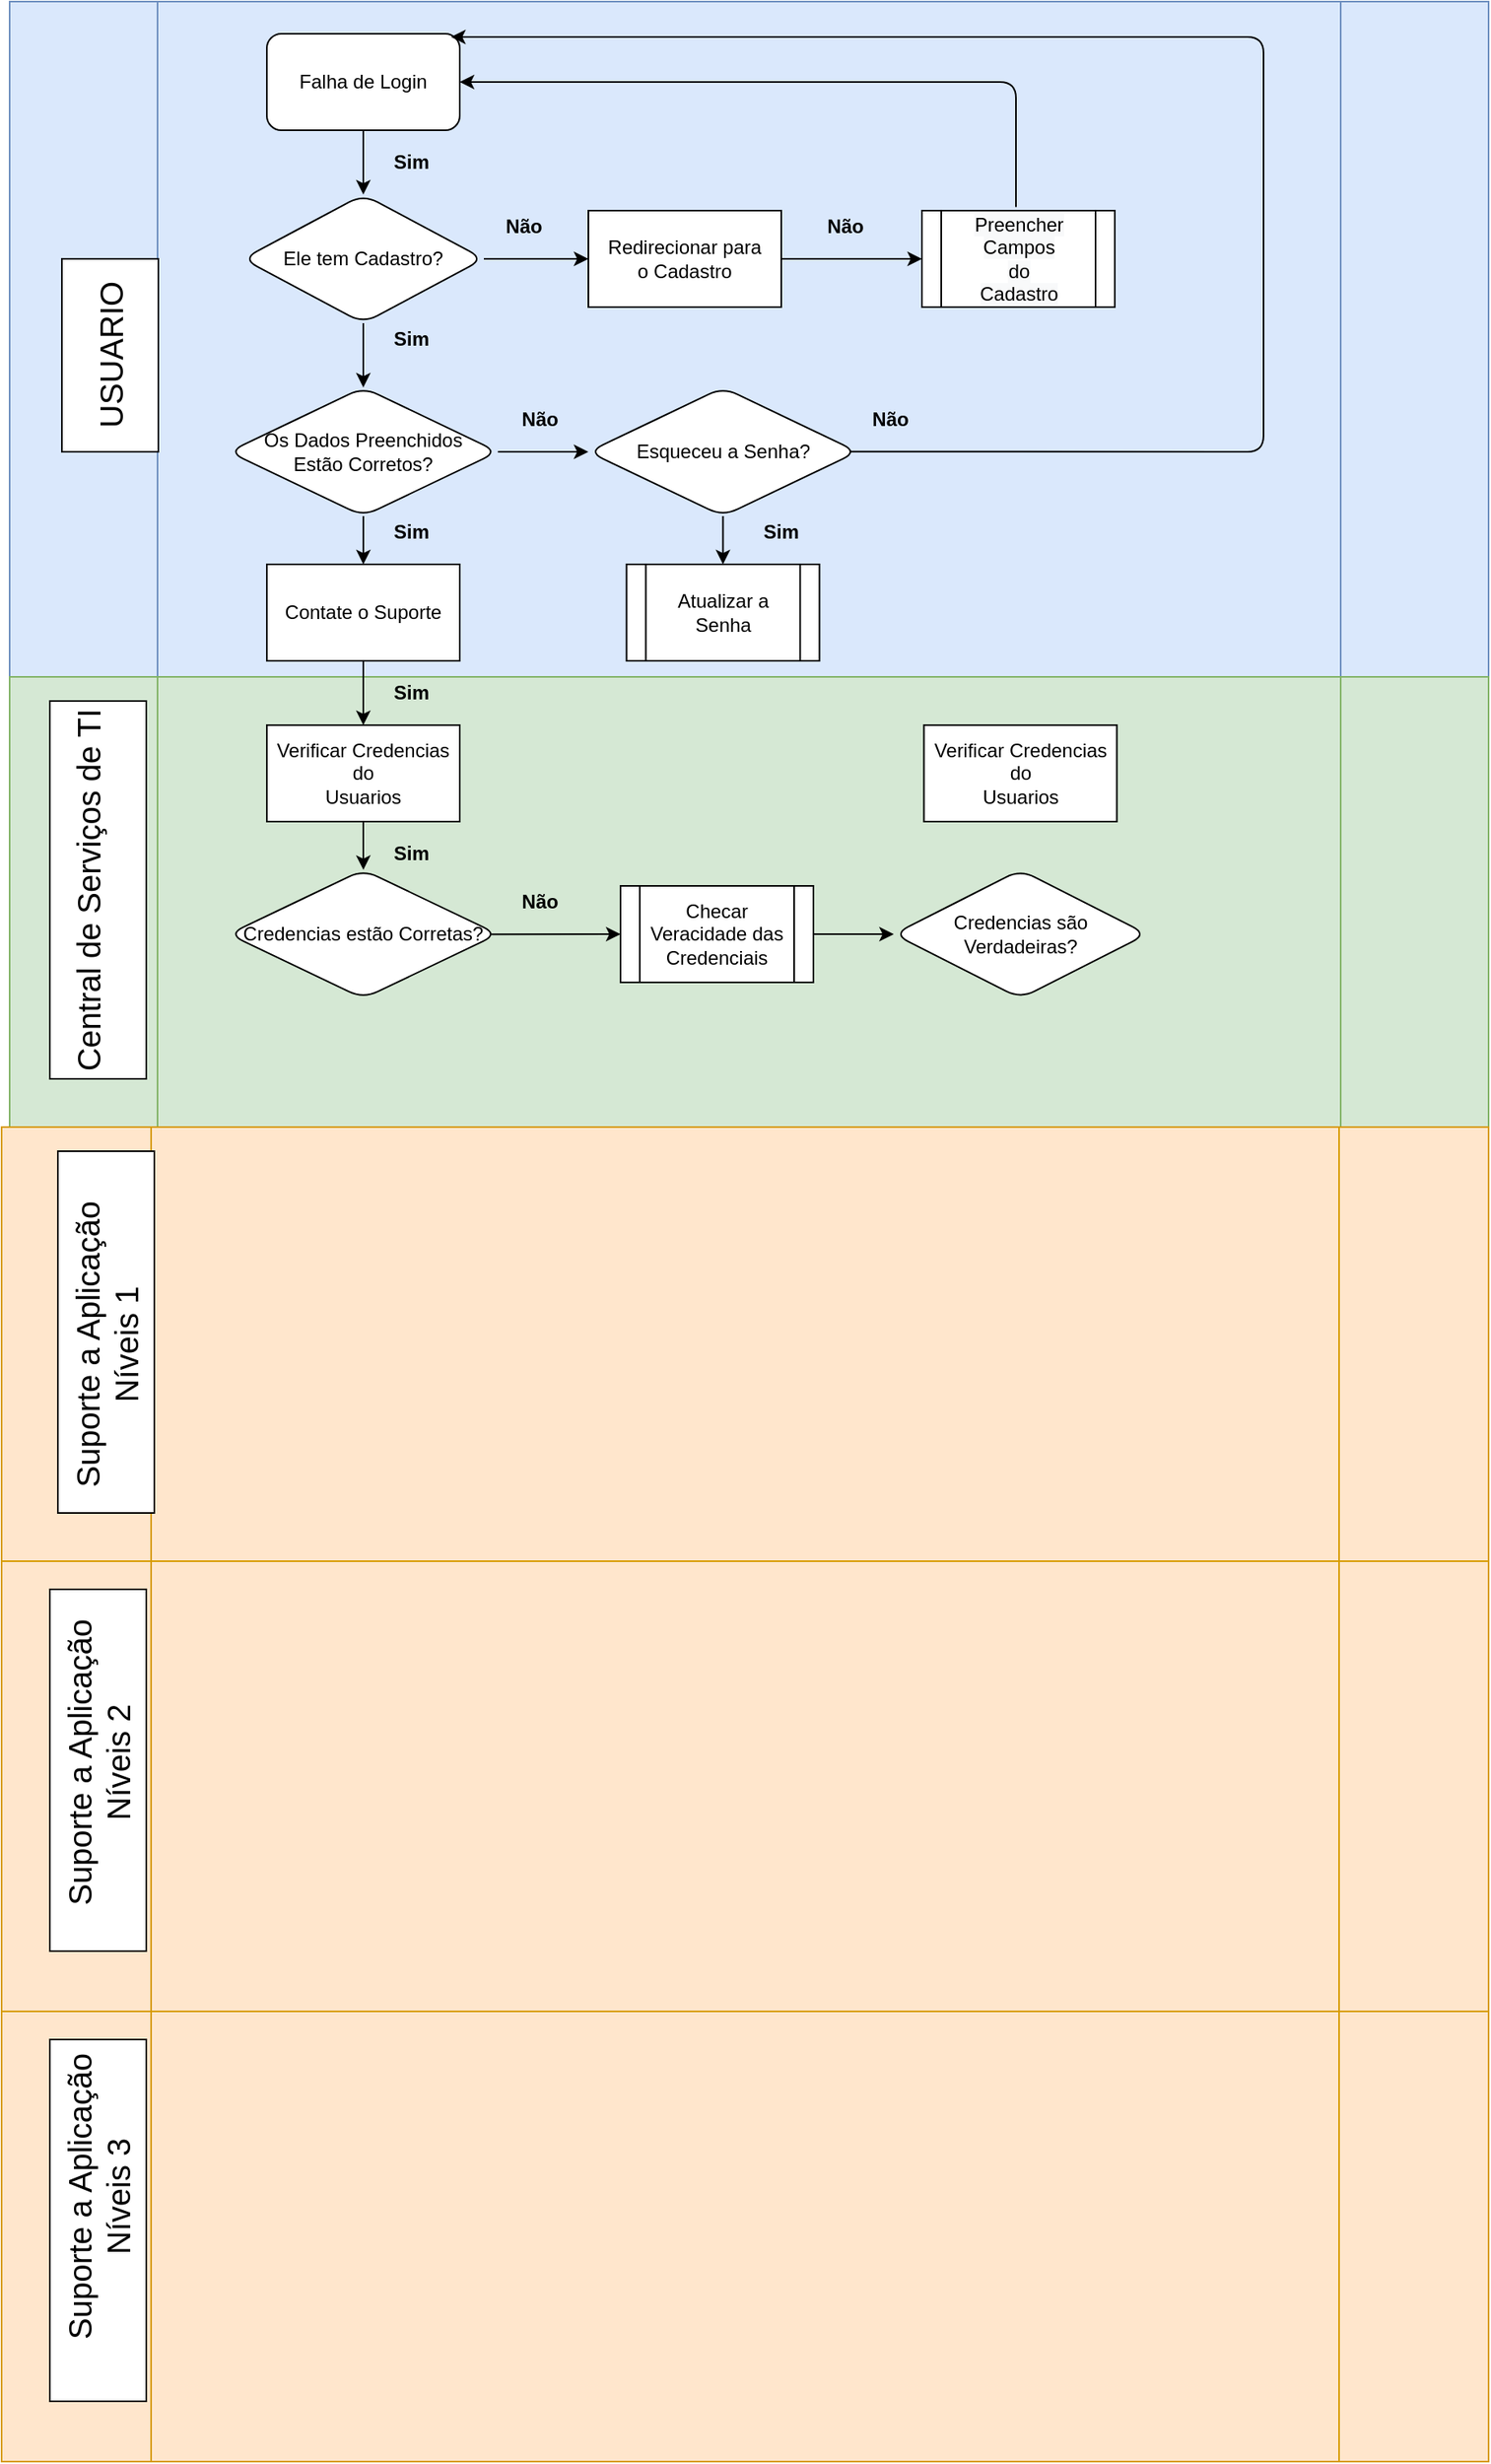 <mxfile version="14.6.12" type="github">
  <diagram id="fxetx4OoZ5X_kTdKoYz4" name="Page-1">
    <mxGraphModel dx="1806" dy="553" grid="1" gridSize="10" guides="1" tooltips="1" connect="1" arrows="1" fold="1" page="1" pageScale="1" pageWidth="827" pageHeight="1169" math="0" shadow="0">
      <root>
        <mxCell id="0" />
        <mxCell id="1" parent="0" />
        <mxCell id="hYOv2v-Nhsj0v9cPK5zJ-5" value="" style="shape=process;whiteSpace=wrap;html=1;backgroundOutline=1;fillColor=#dae8fc;strokeColor=#6c8ebf;" vertex="1" parent="1">
          <mxGeometry width="920" height="420" as="geometry" />
        </mxCell>
        <mxCell id="hYOv2v-Nhsj0v9cPK5zJ-9" value="" style="shape=process;whiteSpace=wrap;html=1;backgroundOutline=1;fillColor=#d5e8d4;strokeColor=#82b366;" vertex="1" parent="1">
          <mxGeometry y="420" width="920" height="280" as="geometry" />
        </mxCell>
        <mxCell id="hYOv2v-Nhsj0v9cPK5zJ-10" value="" style="shape=process;whiteSpace=wrap;html=1;backgroundOutline=1;fillColor=#ffe6cc;strokeColor=#d79b00;" vertex="1" parent="1">
          <mxGeometry x="-5" y="700" width="925" height="280" as="geometry" />
        </mxCell>
        <mxCell id="hYOv2v-Nhsj0v9cPK5zJ-13" value="" style="rounded=0;whiteSpace=wrap;html=1;rotation=-90;" vertex="1" parent="1">
          <mxGeometry x="2.5" y="190" width="120" height="60" as="geometry" />
        </mxCell>
        <mxCell id="hYOv2v-Nhsj0v9cPK5zJ-8" value="&lt;font style=&quot;font-size: 20px&quot;&gt;USUARIO&lt;/font&gt;" style="text;html=1;strokeColor=none;fillColor=none;align=center;verticalAlign=middle;whiteSpace=wrap;rounded=0;rotation=-90;" vertex="1" parent="1">
          <mxGeometry x="-37.5" y="210" width="200" height="20" as="geometry" />
        </mxCell>
        <mxCell id="hYOv2v-Nhsj0v9cPK5zJ-14" value="" style="rounded=0;whiteSpace=wrap;html=1;rotation=-90;" vertex="1" parent="1">
          <mxGeometry x="-62.5" y="522.5" width="235" height="60" as="geometry" />
        </mxCell>
        <mxCell id="hYOv2v-Nhsj0v9cPK5zJ-11" value="&lt;font style=&quot;font-size: 20px&quot;&gt;Central de Serviços de TI&lt;br&gt;&lt;br&gt;&lt;/font&gt;" style="text;html=1;strokeColor=none;fillColor=none;align=center;verticalAlign=middle;whiteSpace=wrap;rounded=0;rotation=-90;" vertex="1" parent="1">
          <mxGeometry x="-60" y="527.5" width="240" height="50" as="geometry" />
        </mxCell>
        <mxCell id="hYOv2v-Nhsj0v9cPK5zJ-16" value="" style="rounded=0;whiteSpace=wrap;html=1;rotation=-90;" vertex="1" parent="1">
          <mxGeometry x="-52.5" y="797.5" width="225" height="60" as="geometry" />
        </mxCell>
        <mxCell id="hYOv2v-Nhsj0v9cPK5zJ-12" value="&lt;font style=&quot;font-size: 20px&quot;&gt;Suporte a Aplicação&lt;br&gt;Níveis 1&lt;br&gt;&lt;/font&gt;" style="text;html=1;strokeColor=none;fillColor=none;align=center;verticalAlign=middle;whiteSpace=wrap;rounded=0;rotation=-90;" vertex="1" parent="1">
          <mxGeometry x="-75" y="810.0" width="270" height="50" as="geometry" />
        </mxCell>
        <mxCell id="hYOv2v-Nhsj0v9cPK5zJ-18" value="" style="shape=process;whiteSpace=wrap;html=1;backgroundOutline=1;fillColor=#ffe6cc;strokeColor=#d79b00;" vertex="1" parent="1">
          <mxGeometry x="-5" y="970" width="925" height="280" as="geometry" />
        </mxCell>
        <mxCell id="hYOv2v-Nhsj0v9cPK5zJ-19" value="" style="shape=process;whiteSpace=wrap;html=1;backgroundOutline=1;fillColor=#ffe6cc;strokeColor=#d79b00;" vertex="1" parent="1">
          <mxGeometry x="-5" y="1250" width="925" height="280" as="geometry" />
        </mxCell>
        <mxCell id="hYOv2v-Nhsj0v9cPK5zJ-20" value="" style="rounded=0;whiteSpace=wrap;html=1;rotation=-90;" vertex="1" parent="1">
          <mxGeometry x="-57.5" y="1070.0" width="225" height="60" as="geometry" />
        </mxCell>
        <mxCell id="hYOv2v-Nhsj0v9cPK5zJ-21" value="" style="rounded=0;whiteSpace=wrap;html=1;rotation=-90;" vertex="1" parent="1">
          <mxGeometry x="-57.5" y="1350.0" width="225" height="60" as="geometry" />
        </mxCell>
        <mxCell id="hYOv2v-Nhsj0v9cPK5zJ-22" value="&lt;font style=&quot;font-size: 20px&quot;&gt;Suporte a Aplicação&lt;br&gt;Níveis 2&lt;br&gt;&lt;/font&gt;" style="text;html=1;strokeColor=none;fillColor=none;align=center;verticalAlign=middle;whiteSpace=wrap;rounded=0;rotation=-90;" vertex="1" parent="1">
          <mxGeometry x="-80" y="1070.0" width="270" height="50" as="geometry" />
        </mxCell>
        <mxCell id="hYOv2v-Nhsj0v9cPK5zJ-23" value="&lt;font style=&quot;font-size: 20px&quot;&gt;Suporte a Aplicação&lt;br&gt;Níveis 3&lt;br&gt;&lt;/font&gt;" style="text;html=1;strokeColor=none;fillColor=none;align=center;verticalAlign=middle;whiteSpace=wrap;rounded=0;rotation=-90;" vertex="1" parent="1">
          <mxGeometry x="-80" y="1340.0" width="270" height="50" as="geometry" />
        </mxCell>
        <mxCell id="hYOv2v-Nhsj0v9cPK5zJ-34" value="" style="edgeStyle=orthogonalEdgeStyle;rounded=0;orthogonalLoop=1;jettySize=auto;html=1;" edge="1" parent="1" source="hYOv2v-Nhsj0v9cPK5zJ-28" target="hYOv2v-Nhsj0v9cPK5zJ-33">
          <mxGeometry relative="1" as="geometry" />
        </mxCell>
        <mxCell id="hYOv2v-Nhsj0v9cPK5zJ-28" value="Falha de Login" style="rounded=1;whiteSpace=wrap;html=1;" vertex="1" parent="1">
          <mxGeometry x="160" y="20" width="120" height="60" as="geometry" />
        </mxCell>
        <mxCell id="hYOv2v-Nhsj0v9cPK5zJ-42" style="edgeStyle=orthogonalEdgeStyle;rounded=0;orthogonalLoop=1;jettySize=auto;html=1;" edge="1" parent="1" source="hYOv2v-Nhsj0v9cPK5zJ-33" target="hYOv2v-Nhsj0v9cPK5zJ-41">
          <mxGeometry relative="1" as="geometry" />
        </mxCell>
        <mxCell id="hYOv2v-Nhsj0v9cPK5zJ-51" style="edgeStyle=orthogonalEdgeStyle;rounded=0;orthogonalLoop=1;jettySize=auto;html=1;entryX=0.5;entryY=0;entryDx=0;entryDy=0;" edge="1" parent="1" source="hYOv2v-Nhsj0v9cPK5zJ-33" target="hYOv2v-Nhsj0v9cPK5zJ-52">
          <mxGeometry relative="1" as="geometry">
            <mxPoint x="220" y="250.0" as="targetPoint" />
          </mxGeometry>
        </mxCell>
        <mxCell id="hYOv2v-Nhsj0v9cPK5zJ-33" value="Ele tem Cadastro?" style="rhombus;whiteSpace=wrap;html=1;rounded=1;" vertex="1" parent="1">
          <mxGeometry x="145" y="120" width="150" height="80" as="geometry" />
        </mxCell>
        <mxCell id="hYOv2v-Nhsj0v9cPK5zJ-45" value="" style="edgeStyle=orthogonalEdgeStyle;rounded=0;orthogonalLoop=1;jettySize=auto;html=1;entryX=0;entryY=0.5;entryDx=0;entryDy=0;" edge="1" parent="1" source="hYOv2v-Nhsj0v9cPK5zJ-41" target="hYOv2v-Nhsj0v9cPK5zJ-74">
          <mxGeometry relative="1" as="geometry">
            <mxPoint x="560" y="160.0" as="targetPoint" />
          </mxGeometry>
        </mxCell>
        <mxCell id="hYOv2v-Nhsj0v9cPK5zJ-41" value="Redirecionar para&lt;br&gt;o Cadastro" style="rounded=0;whiteSpace=wrap;html=1;" vertex="1" parent="1">
          <mxGeometry x="360" y="130" width="120" height="60" as="geometry" />
        </mxCell>
        <mxCell id="hYOv2v-Nhsj0v9cPK5zJ-43" value="&lt;b&gt;Não&lt;/b&gt;" style="text;html=1;strokeColor=none;fillColor=none;align=center;verticalAlign=middle;whiteSpace=wrap;rounded=0;" vertex="1" parent="1">
          <mxGeometry x="300" y="130" width="40" height="20" as="geometry" />
        </mxCell>
        <mxCell id="hYOv2v-Nhsj0v9cPK5zJ-48" value="" style="endArrow=classic;html=1;entryX=1;entryY=0.5;entryDx=0;entryDy=0;exitX=0.55;exitY=-0.038;exitDx=0;exitDy=0;exitPerimeter=0;" edge="1" parent="1" target="hYOv2v-Nhsj0v9cPK5zJ-28">
          <mxGeometry width="50" height="50" relative="1" as="geometry">
            <mxPoint x="626" y="127.72" as="sourcePoint" />
            <mxPoint x="680" y="60" as="targetPoint" />
            <Array as="points">
              <mxPoint x="626" y="50" />
              <mxPoint x="470" y="50" />
            </Array>
          </mxGeometry>
        </mxCell>
        <mxCell id="hYOv2v-Nhsj0v9cPK5zJ-58" style="edgeStyle=orthogonalEdgeStyle;rounded=0;orthogonalLoop=1;jettySize=auto;html=1;" edge="1" parent="1" source="hYOv2v-Nhsj0v9cPK5zJ-52" target="hYOv2v-Nhsj0v9cPK5zJ-54">
          <mxGeometry relative="1" as="geometry" />
        </mxCell>
        <mxCell id="hYOv2v-Nhsj0v9cPK5zJ-71" style="edgeStyle=orthogonalEdgeStyle;rounded=0;orthogonalLoop=1;jettySize=auto;html=1;" edge="1" parent="1" source="hYOv2v-Nhsj0v9cPK5zJ-52" target="hYOv2v-Nhsj0v9cPK5zJ-70">
          <mxGeometry relative="1" as="geometry" />
        </mxCell>
        <mxCell id="hYOv2v-Nhsj0v9cPK5zJ-52" value="Os Dados Preenchidos&lt;br&gt;Estão Corretos?" style="rhombus;whiteSpace=wrap;html=1;rounded=1;" vertex="1" parent="1">
          <mxGeometry x="136.25" y="240" width="167.5" height="80" as="geometry" />
        </mxCell>
        <mxCell id="hYOv2v-Nhsj0v9cPK5zJ-65" style="edgeStyle=orthogonalEdgeStyle;rounded=0;orthogonalLoop=1;jettySize=auto;html=1;entryX=0.5;entryY=0;entryDx=0;entryDy=0;" edge="1" parent="1" source="hYOv2v-Nhsj0v9cPK5zJ-54" target="hYOv2v-Nhsj0v9cPK5zJ-75">
          <mxGeometry relative="1" as="geometry">
            <mxPoint x="443.75" y="350.0" as="targetPoint" />
          </mxGeometry>
        </mxCell>
        <mxCell id="hYOv2v-Nhsj0v9cPK5zJ-54" value="Esqueceu a Senha?" style="rhombus;whiteSpace=wrap;html=1;rounded=1;" vertex="1" parent="1">
          <mxGeometry x="360" y="240" width="167.5" height="80" as="geometry" />
        </mxCell>
        <mxCell id="hYOv2v-Nhsj0v9cPK5zJ-57" value="" style="endArrow=classic;html=1;exitX=0.97;exitY=0.498;exitDx=0;exitDy=0;exitPerimeter=0;entryX=0.955;entryY=0.033;entryDx=0;entryDy=0;entryPerimeter=0;" edge="1" parent="1" source="hYOv2v-Nhsj0v9cPK5zJ-54" target="hYOv2v-Nhsj0v9cPK5zJ-28">
          <mxGeometry width="50" height="50" relative="1" as="geometry">
            <mxPoint x="550" y="310" as="sourcePoint" />
            <mxPoint x="600" y="260" as="targetPoint" />
            <Array as="points">
              <mxPoint x="780" y="280" />
              <mxPoint x="780" y="160" />
              <mxPoint x="780" y="22" />
            </Array>
          </mxGeometry>
        </mxCell>
        <mxCell id="hYOv2v-Nhsj0v9cPK5zJ-59" value="&lt;b&gt;Não&lt;/b&gt;" style="text;html=1;strokeColor=none;fillColor=none;align=center;verticalAlign=middle;whiteSpace=wrap;rounded=0;shadow=0;" vertex="1" parent="1">
          <mxGeometry x="500" y="130" width="40" height="20" as="geometry" />
        </mxCell>
        <mxCell id="hYOv2v-Nhsj0v9cPK5zJ-60" value="&lt;b&gt;Não&lt;/b&gt;" style="text;html=1;strokeColor=none;fillColor=none;align=center;verticalAlign=middle;whiteSpace=wrap;rounded=0;" vertex="1" parent="1">
          <mxGeometry x="310" y="250" width="40" height="20" as="geometry" />
        </mxCell>
        <mxCell id="hYOv2v-Nhsj0v9cPK5zJ-61" value="&lt;b&gt;Não&lt;/b&gt;" style="text;html=1;strokeColor=none;fillColor=none;align=center;verticalAlign=middle;whiteSpace=wrap;rounded=0;" vertex="1" parent="1">
          <mxGeometry x="527.5" y="250" width="40" height="20" as="geometry" />
        </mxCell>
        <mxCell id="hYOv2v-Nhsj0v9cPK5zJ-66" value="&lt;b&gt;Sim&lt;/b&gt;" style="text;html=1;strokeColor=none;fillColor=none;align=center;verticalAlign=middle;whiteSpace=wrap;rounded=0;" vertex="1" parent="1">
          <mxGeometry x="460" y="320" width="40" height="20" as="geometry" />
        </mxCell>
        <mxCell id="hYOv2v-Nhsj0v9cPK5zJ-77" style="edgeStyle=orthogonalEdgeStyle;rounded=0;orthogonalLoop=1;jettySize=auto;html=1;entryX=0.5;entryY=0;entryDx=0;entryDy=0;" edge="1" parent="1" source="hYOv2v-Nhsj0v9cPK5zJ-70" target="hYOv2v-Nhsj0v9cPK5zJ-80">
          <mxGeometry relative="1" as="geometry">
            <mxPoint x="226.25" y="460" as="targetPoint" />
          </mxGeometry>
        </mxCell>
        <mxCell id="hYOv2v-Nhsj0v9cPK5zJ-70" value="Contate o Suporte" style="rounded=0;whiteSpace=wrap;html=1;shadow=0;" vertex="1" parent="1">
          <mxGeometry x="160" y="350" width="120" height="60" as="geometry" />
        </mxCell>
        <mxCell id="hYOv2v-Nhsj0v9cPK5zJ-74" value="&#xa;&#xa;&lt;span style=&quot;color: rgb(0, 0, 0); font-family: helvetica; font-size: 12px; font-style: normal; font-weight: 400; letter-spacing: normal; text-align: center; text-indent: 0px; text-transform: none; word-spacing: 0px; background-color: rgb(248, 249, 250); display: inline; float: none;&quot;&gt;Preencher Campos&lt;/span&gt;&lt;br style=&quot;color: rgb(0, 0, 0); font-family: helvetica; font-size: 12px; font-style: normal; font-weight: 400; letter-spacing: normal; text-align: center; text-indent: 0px; text-transform: none; word-spacing: 0px; background-color: rgb(248, 249, 250);&quot;&gt;&lt;span style=&quot;color: rgb(0, 0, 0); font-family: helvetica; font-size: 12px; font-style: normal; font-weight: 400; letter-spacing: normal; text-align: center; text-indent: 0px; text-transform: none; word-spacing: 0px; background-color: rgb(248, 249, 250); display: inline; float: none;&quot;&gt;do&lt;/span&gt;&lt;br style=&quot;color: rgb(0, 0, 0); font-family: helvetica; font-size: 12px; font-style: normal; font-weight: 400; letter-spacing: normal; text-align: center; text-indent: 0px; text-transform: none; word-spacing: 0px; background-color: rgb(248, 249, 250);&quot;&gt;&lt;span style=&quot;color: rgb(0, 0, 0); font-family: helvetica; font-size: 12px; font-style: normal; font-weight: 400; letter-spacing: normal; text-align: center; text-indent: 0px; text-transform: none; word-spacing: 0px; background-color: rgb(248, 249, 250); display: inline; float: none;&quot;&gt;Cadastro&lt;/span&gt;&#xa;&#xa;" style="shape=process;whiteSpace=wrap;html=1;backgroundOutline=1;shadow=0;" vertex="1" parent="1">
          <mxGeometry x="567.5" y="130" width="120" height="60" as="geometry" />
        </mxCell>
        <mxCell id="hYOv2v-Nhsj0v9cPK5zJ-75" value="Atualizar a Senha" style="shape=process;whiteSpace=wrap;html=1;backgroundOutline=1;shadow=0;" vertex="1" parent="1">
          <mxGeometry x="383.75" y="350" width="120" height="60" as="geometry" />
        </mxCell>
        <mxCell id="hYOv2v-Nhsj0v9cPK5zJ-82" style="edgeStyle=orthogonalEdgeStyle;rounded=0;orthogonalLoop=1;jettySize=auto;html=1;" edge="1" parent="1" source="hYOv2v-Nhsj0v9cPK5zJ-80" target="hYOv2v-Nhsj0v9cPK5zJ-81">
          <mxGeometry relative="1" as="geometry" />
        </mxCell>
        <mxCell id="hYOv2v-Nhsj0v9cPK5zJ-80" value="Verificar Credencias do&lt;br&gt;Usuarios" style="rounded=0;whiteSpace=wrap;html=1;shadow=0;" vertex="1" parent="1">
          <mxGeometry x="160" y="450" width="120" height="60" as="geometry" />
        </mxCell>
        <mxCell id="hYOv2v-Nhsj0v9cPK5zJ-81" value="Credencias estão Corretas?" style="rhombus;whiteSpace=wrap;html=1;rounded=1;" vertex="1" parent="1">
          <mxGeometry x="136.25" y="540" width="167.5" height="80" as="geometry" />
        </mxCell>
        <mxCell id="hYOv2v-Nhsj0v9cPK5zJ-83" value="&lt;b&gt;Não&lt;/b&gt;" style="text;html=1;strokeColor=none;fillColor=none;align=center;verticalAlign=middle;whiteSpace=wrap;rounded=0;" vertex="1" parent="1">
          <mxGeometry x="310" y="550" width="40" height="20" as="geometry" />
        </mxCell>
        <mxCell id="hYOv2v-Nhsj0v9cPK5zJ-88" value="&lt;b&gt;Sim&lt;/b&gt;" style="text;html=1;strokeColor=none;fillColor=none;align=center;verticalAlign=middle;whiteSpace=wrap;rounded=0;" vertex="1" parent="1">
          <mxGeometry x="230" y="200" width="40" height="20" as="geometry" />
        </mxCell>
        <mxCell id="hYOv2v-Nhsj0v9cPK5zJ-89" value="&lt;b&gt;Sim&lt;/b&gt;" style="text;html=1;strokeColor=none;fillColor=none;align=center;verticalAlign=middle;whiteSpace=wrap;rounded=0;" vertex="1" parent="1">
          <mxGeometry x="230" y="90" width="40" height="20" as="geometry" />
        </mxCell>
        <mxCell id="hYOv2v-Nhsj0v9cPK5zJ-90" value="&lt;b&gt;Sim&lt;/b&gt;" style="text;html=1;strokeColor=none;fillColor=none;align=center;verticalAlign=middle;whiteSpace=wrap;rounded=0;" vertex="1" parent="1">
          <mxGeometry x="230" y="320" width="40" height="20" as="geometry" />
        </mxCell>
        <mxCell id="hYOv2v-Nhsj0v9cPK5zJ-91" value="&lt;b&gt;Sim&lt;/b&gt;" style="text;html=1;strokeColor=none;fillColor=none;align=center;verticalAlign=middle;whiteSpace=wrap;rounded=0;" vertex="1" parent="1">
          <mxGeometry x="230" y="420" width="40" height="20" as="geometry" />
        </mxCell>
        <mxCell id="hYOv2v-Nhsj0v9cPK5zJ-92" value="&lt;b&gt;Sim&lt;/b&gt;" style="text;html=1;strokeColor=none;fillColor=none;align=center;verticalAlign=middle;whiteSpace=wrap;rounded=0;" vertex="1" parent="1">
          <mxGeometry x="230" y="520" width="40" height="20" as="geometry" />
        </mxCell>
        <mxCell id="hYOv2v-Nhsj0v9cPK5zJ-94" value="" style="endArrow=classic;html=1;exitX=0.975;exitY=0.501;exitDx=0;exitDy=0;exitPerimeter=0;entryX=0;entryY=0.5;entryDx=0;entryDy=0;" edge="1" parent="1" source="hYOv2v-Nhsj0v9cPK5zJ-81" target="hYOv2v-Nhsj0v9cPK5zJ-96">
          <mxGeometry width="50" height="50" relative="1" as="geometry">
            <mxPoint x="310" y="660" as="sourcePoint" />
            <mxPoint x="360" y="580" as="targetPoint" />
          </mxGeometry>
        </mxCell>
        <mxCell id="hYOv2v-Nhsj0v9cPK5zJ-98" style="edgeStyle=orthogonalEdgeStyle;rounded=0;orthogonalLoop=1;jettySize=auto;html=1;entryX=0;entryY=0.5;entryDx=0;entryDy=0;" edge="1" parent="1" source="hYOv2v-Nhsj0v9cPK5zJ-96" target="hYOv2v-Nhsj0v9cPK5zJ-97">
          <mxGeometry relative="1" as="geometry" />
        </mxCell>
        <mxCell id="hYOv2v-Nhsj0v9cPK5zJ-96" value="Checar Veracidade das Credenciais" style="shape=process;whiteSpace=wrap;html=1;backgroundOutline=1;shadow=0;" vertex="1" parent="1">
          <mxGeometry x="380" y="550" width="120" height="60" as="geometry" />
        </mxCell>
        <mxCell id="hYOv2v-Nhsj0v9cPK5zJ-97" value="Credencias são Verdadeiras?" style="rhombus;whiteSpace=wrap;html=1;rounded=1;" vertex="1" parent="1">
          <mxGeometry x="550" y="540" width="157.5" height="80" as="geometry" />
        </mxCell>
        <mxCell id="hYOv2v-Nhsj0v9cPK5zJ-100" value="Verificar Credencias do&lt;br&gt;Usuarios" style="rounded=0;whiteSpace=wrap;html=1;shadow=0;" vertex="1" parent="1">
          <mxGeometry x="568.75" y="450" width="120" height="60" as="geometry" />
        </mxCell>
      </root>
    </mxGraphModel>
  </diagram>
</mxfile>
